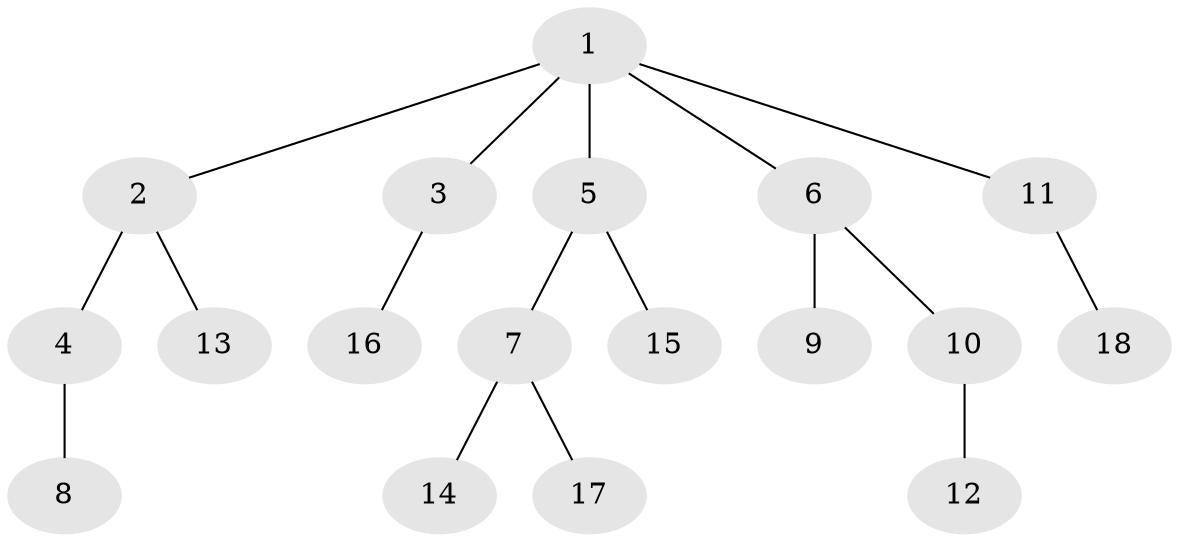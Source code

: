 // original degree distribution, {6: 0.05263157894736842, 3: 0.10526315789473684, 5: 0.05263157894736842, 1: 0.5087719298245614, 2: 0.2807017543859649}
// Generated by graph-tools (version 1.1) at 2025/52/03/04/25 22:52:05]
// undirected, 18 vertices, 17 edges
graph export_dot {
  node [color=gray90,style=filled];
  1;
  2;
  3;
  4;
  5;
  6;
  7;
  8;
  9;
  10;
  11;
  12;
  13;
  14;
  15;
  16;
  17;
  18;
  1 -- 2 [weight=1.0];
  1 -- 3 [weight=1.0];
  1 -- 5 [weight=1.0];
  1 -- 6 [weight=1.0];
  1 -- 11 [weight=1.0];
  2 -- 4 [weight=2.0];
  2 -- 13 [weight=1.0];
  3 -- 16 [weight=1.0];
  4 -- 8 [weight=1.0];
  5 -- 7 [weight=1.0];
  5 -- 15 [weight=1.0];
  6 -- 9 [weight=1.0];
  6 -- 10 [weight=1.0];
  7 -- 14 [weight=1.0];
  7 -- 17 [weight=1.0];
  10 -- 12 [weight=1.0];
  11 -- 18 [weight=1.0];
}
